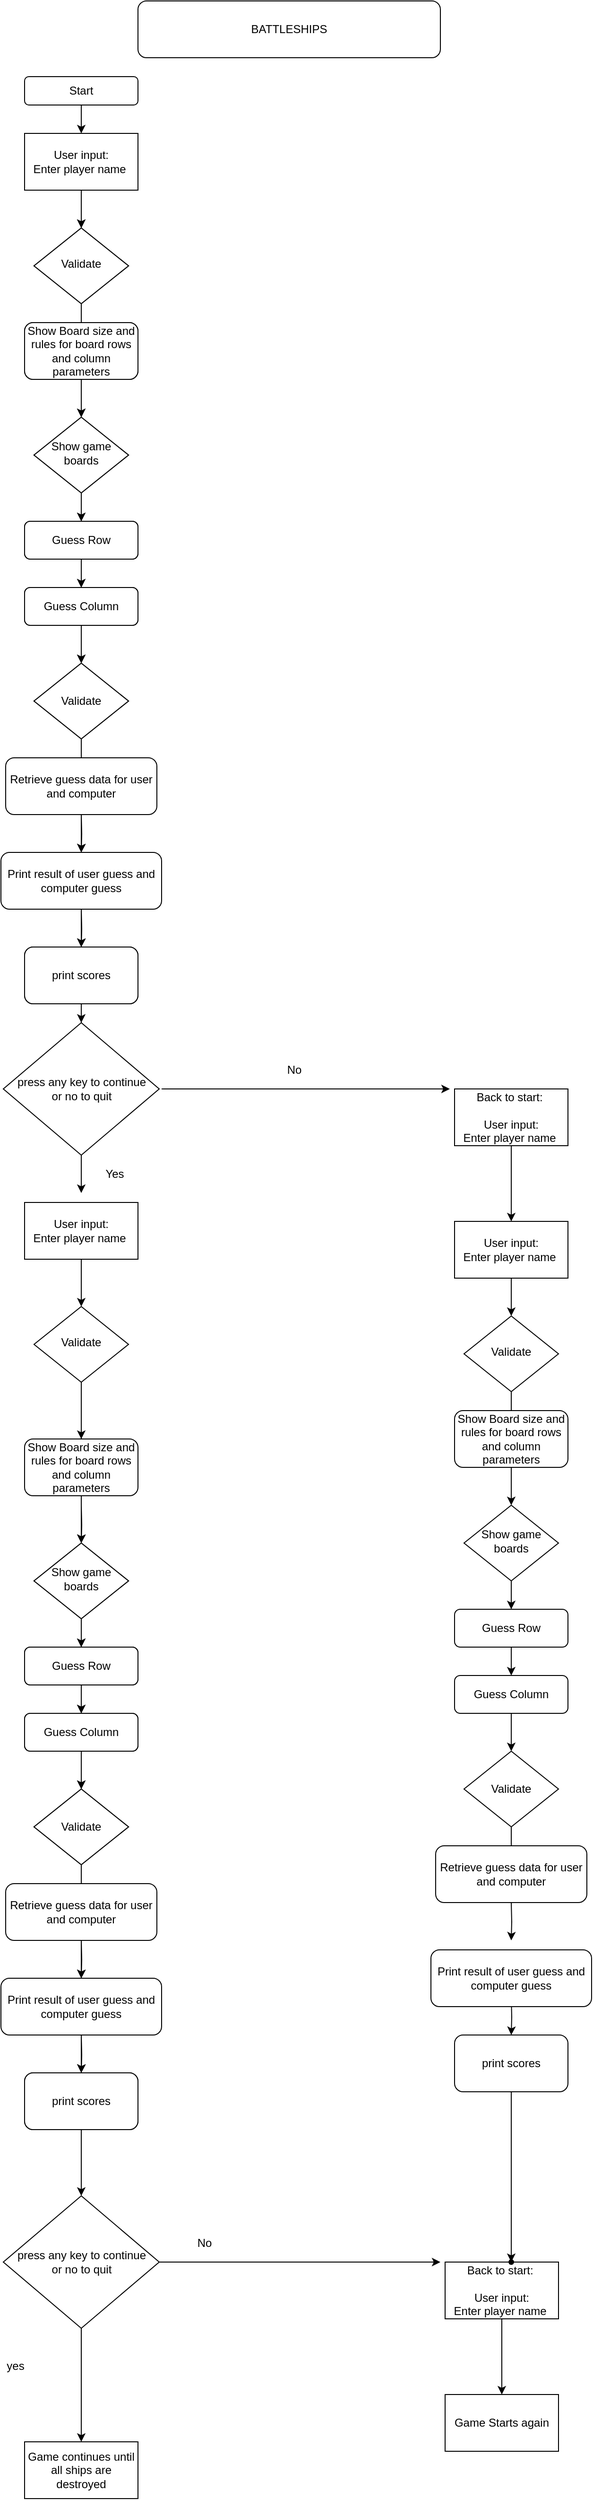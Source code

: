 <mxfile version="15.8.2" type="github">
  <diagram id="C5RBs43oDa-KdzZeNtuy" name="Page-1">
    <mxGraphModel dx="1086" dy="460" grid="1" gridSize="10" guides="1" tooltips="1" connect="1" arrows="1" fold="1" page="1" pageScale="1" pageWidth="827" pageHeight="1169" math="0" shadow="0">
      <root>
        <mxCell id="WIyWlLk6GJQsqaUBKTNV-0" />
        <mxCell id="WIyWlLk6GJQsqaUBKTNV-1" parent="WIyWlLk6GJQsqaUBKTNV-0" />
        <mxCell id="R8ws0Zac1b6Tz0N1zMyR-2" value="" style="edgeStyle=orthogonalEdgeStyle;rounded=0;orthogonalLoop=1;jettySize=auto;html=1;" parent="WIyWlLk6GJQsqaUBKTNV-1" source="WIyWlLk6GJQsqaUBKTNV-3" target="R8ws0Zac1b6Tz0N1zMyR-1" edge="1">
          <mxGeometry relative="1" as="geometry" />
        </mxCell>
        <mxCell id="WIyWlLk6GJQsqaUBKTNV-3" value="Start" style="rounded=1;whiteSpace=wrap;html=1;fontSize=12;glass=0;strokeWidth=1;shadow=0;" parent="WIyWlLk6GJQsqaUBKTNV-1" vertex="1">
          <mxGeometry x="160" y="80" width="120" height="30" as="geometry" />
        </mxCell>
        <mxCell id="WIyWlLk6GJQsqaUBKTNV-6" value="Validate" style="rhombus;whiteSpace=wrap;html=1;shadow=0;fontFamily=Helvetica;fontSize=12;align=center;strokeWidth=1;spacing=6;spacingTop=-4;" parent="WIyWlLk6GJQsqaUBKTNV-1" vertex="1">
          <mxGeometry x="170" y="240" width="100" height="80" as="geometry" />
        </mxCell>
        <mxCell id="R8ws0Zac1b6Tz0N1zMyR-4" value="" style="edgeStyle=orthogonalEdgeStyle;rounded=0;orthogonalLoop=1;jettySize=auto;html=1;" parent="WIyWlLk6GJQsqaUBKTNV-1" source="WIyWlLk6GJQsqaUBKTNV-10" target="WIyWlLk6GJQsqaUBKTNV-11" edge="1">
          <mxGeometry relative="1" as="geometry" />
        </mxCell>
        <mxCell id="WIyWlLk6GJQsqaUBKTNV-10" value="Show game boards" style="rhombus;whiteSpace=wrap;html=1;shadow=0;fontFamily=Helvetica;fontSize=12;align=center;strokeWidth=1;spacing=6;spacingTop=-4;" parent="WIyWlLk6GJQsqaUBKTNV-1" vertex="1">
          <mxGeometry x="170" y="440" width="100" height="80" as="geometry" />
        </mxCell>
        <mxCell id="R8ws0Zac1b6Tz0N1zMyR-6" value="" style="edgeStyle=orthogonalEdgeStyle;rounded=0;orthogonalLoop=1;jettySize=auto;html=1;" parent="WIyWlLk6GJQsqaUBKTNV-1" source="WIyWlLk6GJQsqaUBKTNV-11" target="R8ws0Zac1b6Tz0N1zMyR-5" edge="1">
          <mxGeometry relative="1" as="geometry" />
        </mxCell>
        <mxCell id="WIyWlLk6GJQsqaUBKTNV-11" value="Guess Row" style="rounded=1;whiteSpace=wrap;html=1;fontSize=12;glass=0;strokeWidth=1;shadow=0;" parent="WIyWlLk6GJQsqaUBKTNV-1" vertex="1">
          <mxGeometry x="160" y="550" width="120" height="40" as="geometry" />
        </mxCell>
        <mxCell id="R8ws0Zac1b6Tz0N1zMyR-3" value="" style="edgeStyle=orthogonalEdgeStyle;rounded=0;orthogonalLoop=1;jettySize=auto;html=1;" parent="WIyWlLk6GJQsqaUBKTNV-1" source="R8ws0Zac1b6Tz0N1zMyR-1" target="WIyWlLk6GJQsqaUBKTNV-6" edge="1">
          <mxGeometry relative="1" as="geometry" />
        </mxCell>
        <mxCell id="R8ws0Zac1b6Tz0N1zMyR-1" value="User input:&lt;br&gt;Enter player name&amp;nbsp;" style="rounded=0;whiteSpace=wrap;html=1;" parent="WIyWlLk6GJQsqaUBKTNV-1" vertex="1">
          <mxGeometry x="160" y="140" width="120" height="60" as="geometry" />
        </mxCell>
        <mxCell id="R8ws0Zac1b6Tz0N1zMyR-9" value="" style="edgeStyle=orthogonalEdgeStyle;rounded=0;orthogonalLoop=1;jettySize=auto;html=1;" parent="WIyWlLk6GJQsqaUBKTNV-1" source="R8ws0Zac1b6Tz0N1zMyR-5" edge="1">
          <mxGeometry relative="1" as="geometry">
            <mxPoint x="220" y="700" as="targetPoint" />
          </mxGeometry>
        </mxCell>
        <mxCell id="R8ws0Zac1b6Tz0N1zMyR-5" value="Guess Column" style="rounded=1;whiteSpace=wrap;html=1;" parent="WIyWlLk6GJQsqaUBKTNV-1" vertex="1">
          <mxGeometry x="160" y="620" width="120" height="40" as="geometry" />
        </mxCell>
        <mxCell id="R8ws0Zac1b6Tz0N1zMyR-33" value="" style="edgeStyle=orthogonalEdgeStyle;rounded=0;orthogonalLoop=1;jettySize=auto;html=1;" parent="WIyWlLk6GJQsqaUBKTNV-1" source="R8ws0Zac1b6Tz0N1zMyR-10" target="WIyWlLk6GJQsqaUBKTNV-10" edge="1">
          <mxGeometry relative="1" as="geometry" />
        </mxCell>
        <mxCell id="R8ws0Zac1b6Tz0N1zMyR-10" value="Show Board size and rules for board rows and column parameters" style="rounded=1;whiteSpace=wrap;html=1;" parent="WIyWlLk6GJQsqaUBKTNV-1" vertex="1">
          <mxGeometry x="160" y="340" width="120" height="60" as="geometry" />
        </mxCell>
        <mxCell id="R8ws0Zac1b6Tz0N1zMyR-11" value="" style="rounded=0;html=1;jettySize=auto;orthogonalLoop=1;fontSize=11;endArrow=none;endFill=0;endSize=8;strokeWidth=1;shadow=0;labelBackgroundColor=none;edgeStyle=orthogonalEdgeStyle;" parent="WIyWlLk6GJQsqaUBKTNV-1" source="WIyWlLk6GJQsqaUBKTNV-6" target="R8ws0Zac1b6Tz0N1zMyR-10" edge="1">
          <mxGeometry x="-0.2" y="40" relative="1" as="geometry">
            <mxPoint as="offset" />
            <mxPoint x="220" y="320" as="sourcePoint" />
            <mxPoint x="220" y="400" as="targetPoint" />
          </mxGeometry>
        </mxCell>
        <mxCell id="R8ws0Zac1b6Tz0N1zMyR-15" value="" style="edgeStyle=orthogonalEdgeStyle;rounded=0;orthogonalLoop=1;jettySize=auto;html=1;startArrow=none;" parent="WIyWlLk6GJQsqaUBKTNV-1" source="R8ws0Zac1b6Tz0N1zMyR-16" target="R8ws0Zac1b6Tz0N1zMyR-13" edge="1">
          <mxGeometry relative="1" as="geometry" />
        </mxCell>
        <mxCell id="R8ws0Zac1b6Tz0N1zMyR-12" value="Validate" style="rhombus;whiteSpace=wrap;html=1;" parent="WIyWlLk6GJQsqaUBKTNV-1" vertex="1">
          <mxGeometry x="170" y="700" width="100" height="80" as="geometry" />
        </mxCell>
        <mxCell id="R8ws0Zac1b6Tz0N1zMyR-20" value="" style="edgeStyle=orthogonalEdgeStyle;rounded=0;orthogonalLoop=1;jettySize=auto;html=1;" parent="WIyWlLk6GJQsqaUBKTNV-1" source="R8ws0Zac1b6Tz0N1zMyR-13" target="R8ws0Zac1b6Tz0N1zMyR-19" edge="1">
          <mxGeometry relative="1" as="geometry" />
        </mxCell>
        <mxCell id="R8ws0Zac1b6Tz0N1zMyR-13" value="Print result of user guess and computer guess" style="rounded=1;whiteSpace=wrap;html=1;" parent="WIyWlLk6GJQsqaUBKTNV-1" vertex="1">
          <mxGeometry x="135" y="900" width="170" height="60" as="geometry" />
        </mxCell>
        <mxCell id="R8ws0Zac1b6Tz0N1zMyR-16" value="Retrieve guess data for user and computer" style="rounded=1;whiteSpace=wrap;html=1;" parent="WIyWlLk6GJQsqaUBKTNV-1" vertex="1">
          <mxGeometry x="140" y="800" width="160" height="60" as="geometry" />
        </mxCell>
        <mxCell id="R8ws0Zac1b6Tz0N1zMyR-18" value="" style="edgeStyle=orthogonalEdgeStyle;rounded=0;orthogonalLoop=1;jettySize=auto;html=1;endArrow=none;" parent="WIyWlLk6GJQsqaUBKTNV-1" source="R8ws0Zac1b6Tz0N1zMyR-12" target="R8ws0Zac1b6Tz0N1zMyR-16" edge="1">
          <mxGeometry relative="1" as="geometry">
            <mxPoint x="220" y="780" as="sourcePoint" />
            <mxPoint x="220" y="940" as="targetPoint" />
          </mxGeometry>
        </mxCell>
        <mxCell id="R8ws0Zac1b6Tz0N1zMyR-22" value="" style="edgeStyle=orthogonalEdgeStyle;rounded=0;orthogonalLoop=1;jettySize=auto;html=1;" parent="WIyWlLk6GJQsqaUBKTNV-1" source="R8ws0Zac1b6Tz0N1zMyR-19" target="R8ws0Zac1b6Tz0N1zMyR-21" edge="1">
          <mxGeometry relative="1" as="geometry" />
        </mxCell>
        <mxCell id="R8ws0Zac1b6Tz0N1zMyR-19" value="print scores" style="rounded=1;whiteSpace=wrap;html=1;" parent="WIyWlLk6GJQsqaUBKTNV-1" vertex="1">
          <mxGeometry x="160" y="1000" width="120" height="60" as="geometry" />
        </mxCell>
        <mxCell id="R8ws0Zac1b6Tz0N1zMyR-25" value="" style="edgeStyle=orthogonalEdgeStyle;rounded=0;orthogonalLoop=1;jettySize=auto;html=1;" parent="WIyWlLk6GJQsqaUBKTNV-1" source="R8ws0Zac1b6Tz0N1zMyR-21" edge="1">
          <mxGeometry relative="1" as="geometry">
            <mxPoint x="220" y="1260" as="targetPoint" />
          </mxGeometry>
        </mxCell>
        <mxCell id="R8ws0Zac1b6Tz0N1zMyR-21" value="press any key to continue &lt;br&gt;or no to quit" style="rhombus;whiteSpace=wrap;html=1;" parent="WIyWlLk6GJQsqaUBKTNV-1" vertex="1">
          <mxGeometry x="137.5" y="1080" width="165" height="140" as="geometry" />
        </mxCell>
        <mxCell id="R8ws0Zac1b6Tz0N1zMyR-26" value="Yes" style="text;html=1;align=center;verticalAlign=middle;resizable=0;points=[];autosize=1;strokeColor=none;fillColor=none;" parent="WIyWlLk6GJQsqaUBKTNV-1" vertex="1">
          <mxGeometry x="240" y="1230" width="30" height="20" as="geometry" />
        </mxCell>
        <mxCell id="R8ws0Zac1b6Tz0N1zMyR-27" value="No" style="text;html=1;align=center;verticalAlign=middle;resizable=0;points=[];autosize=1;strokeColor=none;fillColor=none;rotation=0;" parent="WIyWlLk6GJQsqaUBKTNV-1" vertex="1">
          <mxGeometry x="430" y="1120" width="30" height="20" as="geometry" />
        </mxCell>
        <mxCell id="R8ws0Zac1b6Tz0N1zMyR-28" value="User input:&lt;br&gt;Enter player name&amp;nbsp;" style="rounded=0;whiteSpace=wrap;html=1;" parent="WIyWlLk6GJQsqaUBKTNV-1" vertex="1">
          <mxGeometry x="160" y="140" width="120" height="60" as="geometry" />
        </mxCell>
        <mxCell id="R8ws0Zac1b6Tz0N1zMyR-35" value="" style="edgeStyle=orthogonalEdgeStyle;rounded=0;orthogonalLoop=1;jettySize=auto;html=1;" parent="WIyWlLk6GJQsqaUBKTNV-1" source="R8ws0Zac1b6Tz0N1zMyR-32" edge="1">
          <mxGeometry relative="1" as="geometry">
            <mxPoint x="675" y="1290" as="targetPoint" />
          </mxGeometry>
        </mxCell>
        <mxCell id="R8ws0Zac1b6Tz0N1zMyR-32" value="Back to start:&amp;nbsp;&lt;br&gt;&lt;br&gt;User input:&lt;br&gt;Enter player name&amp;nbsp;" style="rounded=0;whiteSpace=wrap;html=1;" parent="WIyWlLk6GJQsqaUBKTNV-1" vertex="1">
          <mxGeometry x="615" y="1150" width="120" height="60" as="geometry" />
        </mxCell>
        <mxCell id="R8ws0Zac1b6Tz0N1zMyR-36" value="Validate" style="rhombus;whiteSpace=wrap;html=1;shadow=0;fontFamily=Helvetica;fontSize=12;align=center;strokeWidth=1;spacing=6;spacingTop=-4;" parent="WIyWlLk6GJQsqaUBKTNV-1" vertex="1">
          <mxGeometry x="170" y="240" width="100" height="80" as="geometry" />
        </mxCell>
        <mxCell id="R8ws0Zac1b6Tz0N1zMyR-37" value="" style="edgeStyle=orthogonalEdgeStyle;rounded=0;orthogonalLoop=1;jettySize=auto;html=1;" parent="WIyWlLk6GJQsqaUBKTNV-1" source="R8ws0Zac1b6Tz0N1zMyR-38" target="R8ws0Zac1b6Tz0N1zMyR-40" edge="1">
          <mxGeometry relative="1" as="geometry" />
        </mxCell>
        <mxCell id="R8ws0Zac1b6Tz0N1zMyR-38" value="Show game boards" style="rhombus;whiteSpace=wrap;html=1;shadow=0;fontFamily=Helvetica;fontSize=12;align=center;strokeWidth=1;spacing=6;spacingTop=-4;" parent="WIyWlLk6GJQsqaUBKTNV-1" vertex="1">
          <mxGeometry x="170" y="440" width="100" height="80" as="geometry" />
        </mxCell>
        <mxCell id="R8ws0Zac1b6Tz0N1zMyR-39" value="" style="edgeStyle=orthogonalEdgeStyle;rounded=0;orthogonalLoop=1;jettySize=auto;html=1;" parent="WIyWlLk6GJQsqaUBKTNV-1" source="R8ws0Zac1b6Tz0N1zMyR-40" target="R8ws0Zac1b6Tz0N1zMyR-44" edge="1">
          <mxGeometry relative="1" as="geometry" />
        </mxCell>
        <mxCell id="R8ws0Zac1b6Tz0N1zMyR-40" value="Guess Row" style="rounded=1;whiteSpace=wrap;html=1;fontSize=12;glass=0;strokeWidth=1;shadow=0;" parent="WIyWlLk6GJQsqaUBKTNV-1" vertex="1">
          <mxGeometry x="160" y="550" width="120" height="40" as="geometry" />
        </mxCell>
        <mxCell id="R8ws0Zac1b6Tz0N1zMyR-41" value="" style="edgeStyle=orthogonalEdgeStyle;rounded=0;orthogonalLoop=1;jettySize=auto;html=1;" parent="WIyWlLk6GJQsqaUBKTNV-1" source="R8ws0Zac1b6Tz0N1zMyR-42" target="R8ws0Zac1b6Tz0N1zMyR-36" edge="1">
          <mxGeometry relative="1" as="geometry" />
        </mxCell>
        <mxCell id="R8ws0Zac1b6Tz0N1zMyR-42" value="User input:&lt;br&gt;Enter player name&amp;nbsp;" style="rounded=0;whiteSpace=wrap;html=1;" parent="WIyWlLk6GJQsqaUBKTNV-1" vertex="1">
          <mxGeometry x="160" y="140" width="120" height="60" as="geometry" />
        </mxCell>
        <mxCell id="R8ws0Zac1b6Tz0N1zMyR-43" value="" style="edgeStyle=orthogonalEdgeStyle;rounded=0;orthogonalLoop=1;jettySize=auto;html=1;" parent="WIyWlLk6GJQsqaUBKTNV-1" source="R8ws0Zac1b6Tz0N1zMyR-44" edge="1">
          <mxGeometry relative="1" as="geometry">
            <mxPoint x="220" y="700" as="targetPoint" />
          </mxGeometry>
        </mxCell>
        <mxCell id="R8ws0Zac1b6Tz0N1zMyR-44" value="Guess Column" style="rounded=1;whiteSpace=wrap;html=1;" parent="WIyWlLk6GJQsqaUBKTNV-1" vertex="1">
          <mxGeometry x="160" y="620" width="120" height="40" as="geometry" />
        </mxCell>
        <mxCell id="R8ws0Zac1b6Tz0N1zMyR-45" value="" style="edgeStyle=orthogonalEdgeStyle;rounded=0;orthogonalLoop=1;jettySize=auto;html=1;" parent="WIyWlLk6GJQsqaUBKTNV-1" source="R8ws0Zac1b6Tz0N1zMyR-46" target="R8ws0Zac1b6Tz0N1zMyR-38" edge="1">
          <mxGeometry relative="1" as="geometry" />
        </mxCell>
        <mxCell id="R8ws0Zac1b6Tz0N1zMyR-46" value="Show Board size and rules for board rows and column parameters" style="rounded=1;whiteSpace=wrap;html=1;" parent="WIyWlLk6GJQsqaUBKTNV-1" vertex="1">
          <mxGeometry x="160" y="340" width="120" height="60" as="geometry" />
        </mxCell>
        <mxCell id="R8ws0Zac1b6Tz0N1zMyR-47" value="" style="rounded=0;html=1;jettySize=auto;orthogonalLoop=1;fontSize=11;endArrow=none;endFill=0;endSize=8;strokeWidth=1;shadow=0;labelBackgroundColor=none;edgeStyle=orthogonalEdgeStyle;" parent="WIyWlLk6GJQsqaUBKTNV-1" source="R8ws0Zac1b6Tz0N1zMyR-36" target="R8ws0Zac1b6Tz0N1zMyR-46" edge="1">
          <mxGeometry x="-0.2" y="40" relative="1" as="geometry">
            <mxPoint as="offset" />
            <mxPoint x="220" y="320" as="sourcePoint" />
            <mxPoint x="220" y="400" as="targetPoint" />
          </mxGeometry>
        </mxCell>
        <mxCell id="R8ws0Zac1b6Tz0N1zMyR-48" value="" style="edgeStyle=orthogonalEdgeStyle;rounded=0;orthogonalLoop=1;jettySize=auto;html=1;startArrow=none;" parent="WIyWlLk6GJQsqaUBKTNV-1" edge="1">
          <mxGeometry relative="1" as="geometry">
            <mxPoint x="220" y="860" as="sourcePoint" />
            <mxPoint x="220" y="900" as="targetPoint" />
          </mxGeometry>
        </mxCell>
        <mxCell id="R8ws0Zac1b6Tz0N1zMyR-49" value="Validate" style="rhombus;whiteSpace=wrap;html=1;" parent="WIyWlLk6GJQsqaUBKTNV-1" vertex="1">
          <mxGeometry x="170" y="700" width="100" height="80" as="geometry" />
        </mxCell>
        <mxCell id="R8ws0Zac1b6Tz0N1zMyR-50" value="" style="edgeStyle=orthogonalEdgeStyle;rounded=0;orthogonalLoop=1;jettySize=auto;html=1;" parent="WIyWlLk6GJQsqaUBKTNV-1" target="R8ws0Zac1b6Tz0N1zMyR-52" edge="1">
          <mxGeometry relative="1" as="geometry">
            <mxPoint x="220" y="960" as="sourcePoint" />
          </mxGeometry>
        </mxCell>
        <mxCell id="R8ws0Zac1b6Tz0N1zMyR-51" value="" style="edgeStyle=orthogonalEdgeStyle;rounded=0;orthogonalLoop=1;jettySize=auto;html=1;endArrow=none;" parent="WIyWlLk6GJQsqaUBKTNV-1" source="R8ws0Zac1b6Tz0N1zMyR-49" edge="1">
          <mxGeometry relative="1" as="geometry">
            <mxPoint x="220" y="780" as="sourcePoint" />
            <mxPoint x="220" y="800" as="targetPoint" />
          </mxGeometry>
        </mxCell>
        <mxCell id="R8ws0Zac1b6Tz0N1zMyR-52" value="print scores" style="rounded=1;whiteSpace=wrap;html=1;" parent="WIyWlLk6GJQsqaUBKTNV-1" vertex="1">
          <mxGeometry x="160" y="1000" width="120" height="60" as="geometry" />
        </mxCell>
        <mxCell id="R8ws0Zac1b6Tz0N1zMyR-53" value="User input:&lt;br&gt;Enter player name&amp;nbsp;" style="rounded=0;whiteSpace=wrap;html=1;" parent="WIyWlLk6GJQsqaUBKTNV-1" vertex="1">
          <mxGeometry x="160" y="140" width="120" height="60" as="geometry" />
        </mxCell>
        <mxCell id="R8ws0Zac1b6Tz0N1zMyR-112" value="Validate" style="rhombus;whiteSpace=wrap;html=1;shadow=0;fontFamily=Helvetica;fontSize=12;align=center;strokeWidth=1;spacing=6;spacingTop=-4;" parent="WIyWlLk6GJQsqaUBKTNV-1" vertex="1">
          <mxGeometry x="625" y="1390" width="100" height="80" as="geometry" />
        </mxCell>
        <mxCell id="R8ws0Zac1b6Tz0N1zMyR-113" value="" style="edgeStyle=orthogonalEdgeStyle;rounded=0;orthogonalLoop=1;jettySize=auto;html=1;" parent="WIyWlLk6GJQsqaUBKTNV-1" source="R8ws0Zac1b6Tz0N1zMyR-114" target="R8ws0Zac1b6Tz0N1zMyR-116" edge="1">
          <mxGeometry relative="1" as="geometry" />
        </mxCell>
        <mxCell id="R8ws0Zac1b6Tz0N1zMyR-114" value="Show game boards" style="rhombus;whiteSpace=wrap;html=1;shadow=0;fontFamily=Helvetica;fontSize=12;align=center;strokeWidth=1;spacing=6;spacingTop=-4;" parent="WIyWlLk6GJQsqaUBKTNV-1" vertex="1">
          <mxGeometry x="625" y="1590" width="100" height="80" as="geometry" />
        </mxCell>
        <mxCell id="R8ws0Zac1b6Tz0N1zMyR-115" value="" style="edgeStyle=orthogonalEdgeStyle;rounded=0;orthogonalLoop=1;jettySize=auto;html=1;" parent="WIyWlLk6GJQsqaUBKTNV-1" source="R8ws0Zac1b6Tz0N1zMyR-116" target="R8ws0Zac1b6Tz0N1zMyR-120" edge="1">
          <mxGeometry relative="1" as="geometry" />
        </mxCell>
        <mxCell id="R8ws0Zac1b6Tz0N1zMyR-116" value="Guess Row" style="rounded=1;whiteSpace=wrap;html=1;fontSize=12;glass=0;strokeWidth=1;shadow=0;" parent="WIyWlLk6GJQsqaUBKTNV-1" vertex="1">
          <mxGeometry x="615" y="1700" width="120" height="40" as="geometry" />
        </mxCell>
        <mxCell id="R8ws0Zac1b6Tz0N1zMyR-117" value="" style="edgeStyle=orthogonalEdgeStyle;rounded=0;orthogonalLoop=1;jettySize=auto;html=1;" parent="WIyWlLk6GJQsqaUBKTNV-1" source="R8ws0Zac1b6Tz0N1zMyR-118" target="R8ws0Zac1b6Tz0N1zMyR-112" edge="1">
          <mxGeometry relative="1" as="geometry" />
        </mxCell>
        <mxCell id="R8ws0Zac1b6Tz0N1zMyR-118" value="User input:&lt;br&gt;Enter player name&amp;nbsp;" style="rounded=0;whiteSpace=wrap;html=1;" parent="WIyWlLk6GJQsqaUBKTNV-1" vertex="1">
          <mxGeometry x="615" y="1290" width="120" height="60" as="geometry" />
        </mxCell>
        <mxCell id="R8ws0Zac1b6Tz0N1zMyR-119" value="" style="edgeStyle=orthogonalEdgeStyle;rounded=0;orthogonalLoop=1;jettySize=auto;html=1;" parent="WIyWlLk6GJQsqaUBKTNV-1" source="R8ws0Zac1b6Tz0N1zMyR-120" edge="1">
          <mxGeometry relative="1" as="geometry">
            <mxPoint x="675" y="1850" as="targetPoint" />
          </mxGeometry>
        </mxCell>
        <mxCell id="R8ws0Zac1b6Tz0N1zMyR-120" value="Guess Column" style="rounded=1;whiteSpace=wrap;html=1;" parent="WIyWlLk6GJQsqaUBKTNV-1" vertex="1">
          <mxGeometry x="615" y="1770" width="120" height="40" as="geometry" />
        </mxCell>
        <mxCell id="R8ws0Zac1b6Tz0N1zMyR-121" value="" style="edgeStyle=orthogonalEdgeStyle;rounded=0;orthogonalLoop=1;jettySize=auto;html=1;" parent="WIyWlLk6GJQsqaUBKTNV-1" source="R8ws0Zac1b6Tz0N1zMyR-122" target="R8ws0Zac1b6Tz0N1zMyR-114" edge="1">
          <mxGeometry relative="1" as="geometry" />
        </mxCell>
        <mxCell id="R8ws0Zac1b6Tz0N1zMyR-122" value="Show Board size and rules for board rows and column parameters" style="rounded=1;whiteSpace=wrap;html=1;" parent="WIyWlLk6GJQsqaUBKTNV-1" vertex="1">
          <mxGeometry x="615" y="1490" width="120" height="60" as="geometry" />
        </mxCell>
        <mxCell id="R8ws0Zac1b6Tz0N1zMyR-123" value="" style="rounded=0;html=1;jettySize=auto;orthogonalLoop=1;fontSize=11;endArrow=none;endFill=0;endSize=8;strokeWidth=1;shadow=0;labelBackgroundColor=none;edgeStyle=orthogonalEdgeStyle;" parent="WIyWlLk6GJQsqaUBKTNV-1" source="R8ws0Zac1b6Tz0N1zMyR-112" target="R8ws0Zac1b6Tz0N1zMyR-122" edge="1">
          <mxGeometry x="-0.2" y="40" relative="1" as="geometry">
            <mxPoint as="offset" />
            <mxPoint x="675" y="1470" as="sourcePoint" />
            <mxPoint x="675" y="1550" as="targetPoint" />
          </mxGeometry>
        </mxCell>
        <mxCell id="R8ws0Zac1b6Tz0N1zMyR-124" value="" style="edgeStyle=orthogonalEdgeStyle;rounded=0;orthogonalLoop=1;jettySize=auto;html=1;startArrow=none;" parent="WIyWlLk6GJQsqaUBKTNV-1" edge="1">
          <mxGeometry relative="1" as="geometry">
            <mxPoint x="675" y="2010" as="sourcePoint" />
            <mxPoint x="675" y="2050" as="targetPoint" />
          </mxGeometry>
        </mxCell>
        <mxCell id="R8ws0Zac1b6Tz0N1zMyR-125" value="Validate" style="rhombus;whiteSpace=wrap;html=1;" parent="WIyWlLk6GJQsqaUBKTNV-1" vertex="1">
          <mxGeometry x="625" y="1850" width="100" height="80" as="geometry" />
        </mxCell>
        <mxCell id="R8ws0Zac1b6Tz0N1zMyR-126" value="" style="edgeStyle=orthogonalEdgeStyle;rounded=0;orthogonalLoop=1;jettySize=auto;html=1;" parent="WIyWlLk6GJQsqaUBKTNV-1" target="R8ws0Zac1b6Tz0N1zMyR-128" edge="1">
          <mxGeometry relative="1" as="geometry">
            <mxPoint x="675" y="2110" as="sourcePoint" />
          </mxGeometry>
        </mxCell>
        <mxCell id="R8ws0Zac1b6Tz0N1zMyR-127" value="" style="edgeStyle=orthogonalEdgeStyle;rounded=0;orthogonalLoop=1;jettySize=auto;html=1;endArrow=none;" parent="WIyWlLk6GJQsqaUBKTNV-1" source="R8ws0Zac1b6Tz0N1zMyR-125" edge="1">
          <mxGeometry relative="1" as="geometry">
            <mxPoint x="675" y="1930" as="sourcePoint" />
            <mxPoint x="675" y="1950" as="targetPoint" />
          </mxGeometry>
        </mxCell>
        <mxCell id="wae1C45zuZ9rbvLNq5Zt-5" value="" style="edgeStyle=orthogonalEdgeStyle;rounded=0;orthogonalLoop=1;jettySize=auto;html=1;" parent="WIyWlLk6GJQsqaUBKTNV-1" source="R8ws0Zac1b6Tz0N1zMyR-128" target="wae1C45zuZ9rbvLNq5Zt-4" edge="1">
          <mxGeometry relative="1" as="geometry" />
        </mxCell>
        <mxCell id="R8ws0Zac1b6Tz0N1zMyR-128" value="print scores" style="rounded=1;whiteSpace=wrap;html=1;" parent="WIyWlLk6GJQsqaUBKTNV-1" vertex="1">
          <mxGeometry x="615" y="2150" width="120" height="60" as="geometry" />
        </mxCell>
        <mxCell id="R8ws0Zac1b6Tz0N1zMyR-129" value="User input:&lt;br&gt;Enter player name&amp;nbsp;" style="rounded=0;whiteSpace=wrap;html=1;" parent="WIyWlLk6GJQsqaUBKTNV-1" vertex="1">
          <mxGeometry x="615" y="1290" width="120" height="60" as="geometry" />
        </mxCell>
        <mxCell id="R8ws0Zac1b6Tz0N1zMyR-169" value="Retrieve guess data for user and computer" style="rounded=1;whiteSpace=wrap;html=1;" parent="WIyWlLk6GJQsqaUBKTNV-1" vertex="1">
          <mxGeometry x="595" y="1950" width="160" height="60" as="geometry" />
        </mxCell>
        <mxCell id="R8ws0Zac1b6Tz0N1zMyR-170" value="Print result of user guess and computer guess" style="rounded=1;whiteSpace=wrap;html=1;" parent="WIyWlLk6GJQsqaUBKTNV-1" vertex="1">
          <mxGeometry x="590" y="2060" width="170" height="60" as="geometry" />
        </mxCell>
        <mxCell id="R8ws0Zac1b6Tz0N1zMyR-172" value="" style="edgeStyle=orthogonalEdgeStyle;rounded=0;orthogonalLoop=1;jettySize=auto;html=1;" parent="WIyWlLk6GJQsqaUBKTNV-1" source="R8ws0Zac1b6Tz0N1zMyR-173" target="R8ws0Zac1b6Tz0N1zMyR-175" edge="1">
          <mxGeometry relative="1" as="geometry" />
        </mxCell>
        <mxCell id="R8ws0Zac1b6Tz0N1zMyR-173" value="Show game boards" style="rhombus;whiteSpace=wrap;html=1;shadow=0;fontFamily=Helvetica;fontSize=12;align=center;strokeWidth=1;spacing=6;spacingTop=-4;" parent="WIyWlLk6GJQsqaUBKTNV-1" vertex="1">
          <mxGeometry x="170" y="1630" width="100" height="80" as="geometry" />
        </mxCell>
        <mxCell id="R8ws0Zac1b6Tz0N1zMyR-174" value="" style="edgeStyle=orthogonalEdgeStyle;rounded=0;orthogonalLoop=1;jettySize=auto;html=1;" parent="WIyWlLk6GJQsqaUBKTNV-1" source="R8ws0Zac1b6Tz0N1zMyR-175" target="R8ws0Zac1b6Tz0N1zMyR-179" edge="1">
          <mxGeometry relative="1" as="geometry" />
        </mxCell>
        <mxCell id="R8ws0Zac1b6Tz0N1zMyR-175" value="Guess Row" style="rounded=1;whiteSpace=wrap;html=1;fontSize=12;glass=0;strokeWidth=1;shadow=0;" parent="WIyWlLk6GJQsqaUBKTNV-1" vertex="1">
          <mxGeometry x="160" y="1740" width="120" height="40" as="geometry" />
        </mxCell>
        <mxCell id="R8ws0Zac1b6Tz0N1zMyR-176" value="" style="edgeStyle=orthogonalEdgeStyle;rounded=0;orthogonalLoop=1;jettySize=auto;html=1;" parent="WIyWlLk6GJQsqaUBKTNV-1" edge="1">
          <mxGeometry relative="1" as="geometry">
            <mxPoint x="220" y="1390" as="sourcePoint" />
            <mxPoint x="220" y="1430" as="targetPoint" />
          </mxGeometry>
        </mxCell>
        <mxCell id="R8ws0Zac1b6Tz0N1zMyR-178" value="" style="edgeStyle=orthogonalEdgeStyle;rounded=0;orthogonalLoop=1;jettySize=auto;html=1;" parent="WIyWlLk6GJQsqaUBKTNV-1" source="R8ws0Zac1b6Tz0N1zMyR-179" edge="1">
          <mxGeometry relative="1" as="geometry">
            <mxPoint x="220" y="1890" as="targetPoint" />
          </mxGeometry>
        </mxCell>
        <mxCell id="R8ws0Zac1b6Tz0N1zMyR-179" value="Guess Column" style="rounded=1;whiteSpace=wrap;html=1;" parent="WIyWlLk6GJQsqaUBKTNV-1" vertex="1">
          <mxGeometry x="160" y="1810" width="120" height="40" as="geometry" />
        </mxCell>
        <mxCell id="R8ws0Zac1b6Tz0N1zMyR-180" value="" style="edgeStyle=orthogonalEdgeStyle;rounded=0;orthogonalLoop=1;jettySize=auto;html=1;" parent="WIyWlLk6GJQsqaUBKTNV-1" target="R8ws0Zac1b6Tz0N1zMyR-173" edge="1">
          <mxGeometry relative="1" as="geometry">
            <mxPoint x="220" y="1590" as="sourcePoint" />
          </mxGeometry>
        </mxCell>
        <mxCell id="R8ws0Zac1b6Tz0N1zMyR-182" value="" style="rounded=0;html=1;jettySize=auto;orthogonalLoop=1;fontSize=11;endArrow=none;endFill=0;endSize=8;strokeWidth=1;shadow=0;labelBackgroundColor=none;edgeStyle=orthogonalEdgeStyle;startArrow=none;" parent="WIyWlLk6GJQsqaUBKTNV-1" source="R8ws0Zac1b6Tz0N1zMyR-204" edge="1">
          <mxGeometry x="-0.2" y="40" relative="1" as="geometry">
            <mxPoint as="offset" />
            <mxPoint x="220" y="1510" as="sourcePoint" />
            <mxPoint x="220" y="1530" as="targetPoint" />
          </mxGeometry>
        </mxCell>
        <mxCell id="R8ws0Zac1b6Tz0N1zMyR-183" value="" style="edgeStyle=orthogonalEdgeStyle;rounded=0;orthogonalLoop=1;jettySize=auto;html=1;startArrow=none;" parent="WIyWlLk6GJQsqaUBKTNV-1" source="R8ws0Zac1b6Tz0N1zMyR-187" target="R8ws0Zac1b6Tz0N1zMyR-186" edge="1">
          <mxGeometry relative="1" as="geometry" />
        </mxCell>
        <mxCell id="R8ws0Zac1b6Tz0N1zMyR-184" value="Validate" style="rhombus;whiteSpace=wrap;html=1;" parent="WIyWlLk6GJQsqaUBKTNV-1" vertex="1">
          <mxGeometry x="170" y="1890" width="100" height="80" as="geometry" />
        </mxCell>
        <mxCell id="R8ws0Zac1b6Tz0N1zMyR-185" value="" style="edgeStyle=orthogonalEdgeStyle;rounded=0;orthogonalLoop=1;jettySize=auto;html=1;" parent="WIyWlLk6GJQsqaUBKTNV-1" source="R8ws0Zac1b6Tz0N1zMyR-186" target="R8ws0Zac1b6Tz0N1zMyR-190" edge="1">
          <mxGeometry relative="1" as="geometry" />
        </mxCell>
        <mxCell id="R8ws0Zac1b6Tz0N1zMyR-186" value="Print result of user guess and computer guess" style="rounded=1;whiteSpace=wrap;html=1;" parent="WIyWlLk6GJQsqaUBKTNV-1" vertex="1">
          <mxGeometry x="135" y="2090" width="170" height="60" as="geometry" />
        </mxCell>
        <mxCell id="R8ws0Zac1b6Tz0N1zMyR-187" value="Retrieve guess data for user and computer" style="rounded=1;whiteSpace=wrap;html=1;" parent="WIyWlLk6GJQsqaUBKTNV-1" vertex="1">
          <mxGeometry x="140" y="1990" width="160" height="60" as="geometry" />
        </mxCell>
        <mxCell id="R8ws0Zac1b6Tz0N1zMyR-188" value="" style="edgeStyle=orthogonalEdgeStyle;rounded=0;orthogonalLoop=1;jettySize=auto;html=1;endArrow=none;" parent="WIyWlLk6GJQsqaUBKTNV-1" source="R8ws0Zac1b6Tz0N1zMyR-184" target="R8ws0Zac1b6Tz0N1zMyR-187" edge="1">
          <mxGeometry relative="1" as="geometry">
            <mxPoint x="220" y="1970" as="sourcePoint" />
            <mxPoint x="220" y="2130" as="targetPoint" />
          </mxGeometry>
        </mxCell>
        <mxCell id="R8ws0Zac1b6Tz0N1zMyR-189" value="" style="edgeStyle=orthogonalEdgeStyle;rounded=0;orthogonalLoop=1;jettySize=auto;html=1;" parent="WIyWlLk6GJQsqaUBKTNV-1" source="R8ws0Zac1b6Tz0N1zMyR-190" target="R8ws0Zac1b6Tz0N1zMyR-191" edge="1">
          <mxGeometry relative="1" as="geometry" />
        </mxCell>
        <mxCell id="R8ws0Zac1b6Tz0N1zMyR-190" value="print scores" style="rounded=1;whiteSpace=wrap;html=1;" parent="WIyWlLk6GJQsqaUBKTNV-1" vertex="1">
          <mxGeometry x="160" y="2190" width="120" height="60" as="geometry" />
        </mxCell>
        <mxCell id="R8ws0Zac1b6Tz0N1zMyR-216" value="" style="edgeStyle=orthogonalEdgeStyle;rounded=0;orthogonalLoop=1;jettySize=auto;html=1;" parent="WIyWlLk6GJQsqaUBKTNV-1" source="R8ws0Zac1b6Tz0N1zMyR-191" edge="1">
          <mxGeometry relative="1" as="geometry">
            <mxPoint x="600" y="2390" as="targetPoint" />
          </mxGeometry>
        </mxCell>
        <mxCell id="R8ws0Zac1b6Tz0N1zMyR-219" value="" style="edgeStyle=orthogonalEdgeStyle;rounded=0;orthogonalLoop=1;jettySize=auto;html=1;" parent="WIyWlLk6GJQsqaUBKTNV-1" source="R8ws0Zac1b6Tz0N1zMyR-191" target="R8ws0Zac1b6Tz0N1zMyR-218" edge="1">
          <mxGeometry relative="1" as="geometry" />
        </mxCell>
        <mxCell id="R8ws0Zac1b6Tz0N1zMyR-191" value="press any key to continue &lt;br&gt;or no to quit" style="rhombus;whiteSpace=wrap;html=1;" parent="WIyWlLk6GJQsqaUBKTNV-1" vertex="1">
          <mxGeometry x="137.5" y="2320" width="165" height="140" as="geometry" />
        </mxCell>
        <mxCell id="R8ws0Zac1b6Tz0N1zMyR-214" value="" style="edgeStyle=orthogonalEdgeStyle;rounded=0;orthogonalLoop=1;jettySize=auto;html=1;" parent="WIyWlLk6GJQsqaUBKTNV-1" source="R8ws0Zac1b6Tz0N1zMyR-194" target="R8ws0Zac1b6Tz0N1zMyR-204" edge="1">
          <mxGeometry relative="1" as="geometry" />
        </mxCell>
        <mxCell id="R8ws0Zac1b6Tz0N1zMyR-194" value="Validate" style="rhombus;whiteSpace=wrap;html=1;shadow=0;fontFamily=Helvetica;fontSize=12;align=center;strokeWidth=1;spacing=6;spacingTop=-4;" parent="WIyWlLk6GJQsqaUBKTNV-1" vertex="1">
          <mxGeometry x="170" y="1380" width="100" height="80" as="geometry" />
        </mxCell>
        <mxCell id="R8ws0Zac1b6Tz0N1zMyR-195" value="" style="edgeStyle=orthogonalEdgeStyle;rounded=0;orthogonalLoop=1;jettySize=auto;html=1;" parent="WIyWlLk6GJQsqaUBKTNV-1" source="R8ws0Zac1b6Tz0N1zMyR-196" target="R8ws0Zac1b6Tz0N1zMyR-198" edge="1">
          <mxGeometry relative="1" as="geometry" />
        </mxCell>
        <mxCell id="R8ws0Zac1b6Tz0N1zMyR-196" value="Show game boards" style="rhombus;whiteSpace=wrap;html=1;shadow=0;fontFamily=Helvetica;fontSize=12;align=center;strokeWidth=1;spacing=6;spacingTop=-4;" parent="WIyWlLk6GJQsqaUBKTNV-1" vertex="1">
          <mxGeometry x="170" y="1630" width="100" height="80" as="geometry" />
        </mxCell>
        <mxCell id="R8ws0Zac1b6Tz0N1zMyR-197" value="" style="edgeStyle=orthogonalEdgeStyle;rounded=0;orthogonalLoop=1;jettySize=auto;html=1;" parent="WIyWlLk6GJQsqaUBKTNV-1" source="R8ws0Zac1b6Tz0N1zMyR-198" target="R8ws0Zac1b6Tz0N1zMyR-202" edge="1">
          <mxGeometry relative="1" as="geometry" />
        </mxCell>
        <mxCell id="R8ws0Zac1b6Tz0N1zMyR-198" value="Guess Row" style="rounded=1;whiteSpace=wrap;html=1;fontSize=12;glass=0;strokeWidth=1;shadow=0;" parent="WIyWlLk6GJQsqaUBKTNV-1" vertex="1">
          <mxGeometry x="160" y="1740" width="120" height="40" as="geometry" />
        </mxCell>
        <mxCell id="R8ws0Zac1b6Tz0N1zMyR-201" value="" style="edgeStyle=orthogonalEdgeStyle;rounded=0;orthogonalLoop=1;jettySize=auto;html=1;" parent="WIyWlLk6GJQsqaUBKTNV-1" source="R8ws0Zac1b6Tz0N1zMyR-202" edge="1">
          <mxGeometry relative="1" as="geometry">
            <mxPoint x="220" y="1890" as="targetPoint" />
          </mxGeometry>
        </mxCell>
        <mxCell id="R8ws0Zac1b6Tz0N1zMyR-202" value="Guess Column" style="rounded=1;whiteSpace=wrap;html=1;" parent="WIyWlLk6GJQsqaUBKTNV-1" vertex="1">
          <mxGeometry x="160" y="1810" width="120" height="40" as="geometry" />
        </mxCell>
        <mxCell id="R8ws0Zac1b6Tz0N1zMyR-203" value="" style="edgeStyle=orthogonalEdgeStyle;rounded=0;orthogonalLoop=1;jettySize=auto;html=1;" parent="WIyWlLk6GJQsqaUBKTNV-1" source="R8ws0Zac1b6Tz0N1zMyR-204" target="R8ws0Zac1b6Tz0N1zMyR-196" edge="1">
          <mxGeometry relative="1" as="geometry" />
        </mxCell>
        <mxCell id="R8ws0Zac1b6Tz0N1zMyR-205" value="" style="rounded=0;html=1;jettySize=auto;orthogonalLoop=1;fontSize=11;endArrow=none;endFill=0;endSize=8;strokeWidth=1;shadow=0;labelBackgroundColor=none;edgeStyle=orthogonalEdgeStyle;" parent="WIyWlLk6GJQsqaUBKTNV-1" source="R8ws0Zac1b6Tz0N1zMyR-194" target="R8ws0Zac1b6Tz0N1zMyR-204" edge="1">
          <mxGeometry x="-0.2" y="40" relative="1" as="geometry">
            <mxPoint as="offset" />
            <mxPoint x="220" y="1510" as="sourcePoint" />
            <mxPoint x="220" y="1590" as="targetPoint" />
          </mxGeometry>
        </mxCell>
        <mxCell id="R8ws0Zac1b6Tz0N1zMyR-206" value="" style="edgeStyle=orthogonalEdgeStyle;rounded=0;orthogonalLoop=1;jettySize=auto;html=1;startArrow=none;" parent="WIyWlLk6GJQsqaUBKTNV-1" edge="1">
          <mxGeometry relative="1" as="geometry">
            <mxPoint x="220" y="2050" as="sourcePoint" />
            <mxPoint x="220" y="2090" as="targetPoint" />
          </mxGeometry>
        </mxCell>
        <mxCell id="R8ws0Zac1b6Tz0N1zMyR-207" value="Validate" style="rhombus;whiteSpace=wrap;html=1;" parent="WIyWlLk6GJQsqaUBKTNV-1" vertex="1">
          <mxGeometry x="170" y="1890" width="100" height="80" as="geometry" />
        </mxCell>
        <mxCell id="R8ws0Zac1b6Tz0N1zMyR-208" value="" style="edgeStyle=orthogonalEdgeStyle;rounded=0;orthogonalLoop=1;jettySize=auto;html=1;" parent="WIyWlLk6GJQsqaUBKTNV-1" target="R8ws0Zac1b6Tz0N1zMyR-210" edge="1">
          <mxGeometry relative="1" as="geometry">
            <mxPoint x="220" y="2150" as="sourcePoint" />
          </mxGeometry>
        </mxCell>
        <mxCell id="R8ws0Zac1b6Tz0N1zMyR-209" value="" style="edgeStyle=orthogonalEdgeStyle;rounded=0;orthogonalLoop=1;jettySize=auto;html=1;endArrow=none;" parent="WIyWlLk6GJQsqaUBKTNV-1" source="R8ws0Zac1b6Tz0N1zMyR-207" edge="1">
          <mxGeometry relative="1" as="geometry">
            <mxPoint x="220" y="1970" as="sourcePoint" />
            <mxPoint x="220" y="1990" as="targetPoint" />
          </mxGeometry>
        </mxCell>
        <mxCell id="R8ws0Zac1b6Tz0N1zMyR-210" value="print scores" style="rounded=1;whiteSpace=wrap;html=1;" parent="WIyWlLk6GJQsqaUBKTNV-1" vertex="1">
          <mxGeometry x="160" y="2190" width="120" height="60" as="geometry" />
        </mxCell>
        <mxCell id="R8ws0Zac1b6Tz0N1zMyR-212" value="" style="edgeStyle=orthogonalEdgeStyle;rounded=0;orthogonalLoop=1;jettySize=auto;html=1;" parent="WIyWlLk6GJQsqaUBKTNV-1" source="R8ws0Zac1b6Tz0N1zMyR-211" target="R8ws0Zac1b6Tz0N1zMyR-194" edge="1">
          <mxGeometry relative="1" as="geometry" />
        </mxCell>
        <mxCell id="R8ws0Zac1b6Tz0N1zMyR-211" value="User input:&lt;br&gt;Enter player name&amp;nbsp;" style="rounded=0;whiteSpace=wrap;html=1;" parent="WIyWlLk6GJQsqaUBKTNV-1" vertex="1">
          <mxGeometry x="160" y="1270" width="120" height="60" as="geometry" />
        </mxCell>
        <mxCell id="R8ws0Zac1b6Tz0N1zMyR-204" value="Show Board size and rules for board rows and column parameters" style="rounded=1;whiteSpace=wrap;html=1;" parent="WIyWlLk6GJQsqaUBKTNV-1" vertex="1">
          <mxGeometry x="160" y="1520" width="120" height="60" as="geometry" />
        </mxCell>
        <mxCell id="R8ws0Zac1b6Tz0N1zMyR-217" value="No" style="text;html=1;align=center;verticalAlign=middle;resizable=0;points=[];autosize=1;strokeColor=none;fillColor=none;" parent="WIyWlLk6GJQsqaUBKTNV-1" vertex="1">
          <mxGeometry x="335" y="2360" width="30" height="20" as="geometry" />
        </mxCell>
        <mxCell id="R8ws0Zac1b6Tz0N1zMyR-218" value="Game continues until all ships are destroyed" style="whiteSpace=wrap;html=1;" parent="WIyWlLk6GJQsqaUBKTNV-1" vertex="1">
          <mxGeometry x="160" y="2580" width="120" height="60" as="geometry" />
        </mxCell>
        <mxCell id="wae1C45zuZ9rbvLNq5Zt-1" value="" style="edgeStyle=orthogonalEdgeStyle;rounded=0;orthogonalLoop=1;jettySize=auto;html=1;" parent="WIyWlLk6GJQsqaUBKTNV-1" source="R8ws0Zac1b6Tz0N1zMyR-221" target="wae1C45zuZ9rbvLNq5Zt-0" edge="1">
          <mxGeometry relative="1" as="geometry" />
        </mxCell>
        <mxCell id="R8ws0Zac1b6Tz0N1zMyR-221" value="Back to start:&amp;nbsp;&lt;br&gt;&lt;br&gt;User input:&lt;br&gt;Enter player name&amp;nbsp;" style="rounded=0;whiteSpace=wrap;html=1;" parent="WIyWlLk6GJQsqaUBKTNV-1" vertex="1">
          <mxGeometry x="605" y="2390" width="120" height="60" as="geometry" />
        </mxCell>
        <mxCell id="wae1C45zuZ9rbvLNq5Zt-0" value="Game Starts again" style="rounded=0;whiteSpace=wrap;html=1;" parent="WIyWlLk6GJQsqaUBKTNV-1" vertex="1">
          <mxGeometry x="605" y="2530" width="120" height="60" as="geometry" />
        </mxCell>
        <mxCell id="wae1C45zuZ9rbvLNq5Zt-3" value="" style="endArrow=classic;html=1;rounded=0;" parent="WIyWlLk6GJQsqaUBKTNV-1" edge="1">
          <mxGeometry width="50" height="50" relative="1" as="geometry">
            <mxPoint x="305" y="1150" as="sourcePoint" />
            <mxPoint x="610" y="1150" as="targetPoint" />
          </mxGeometry>
        </mxCell>
        <mxCell id="wae1C45zuZ9rbvLNq5Zt-4" value="" style="shape=waypoint;size=6;pointerEvents=1;points=[];fillColor=rgba(255, 255, 255, 1);resizable=0;rotatable=0;perimeter=centerPerimeter;snapToPoint=1;rounded=1;" parent="WIyWlLk6GJQsqaUBKTNV-1" vertex="1">
          <mxGeometry x="655" y="2370" width="40" height="40" as="geometry" />
        </mxCell>
        <mxCell id="wae1C45zuZ9rbvLNq5Zt-6" value="yes" style="text;html=1;align=center;verticalAlign=middle;resizable=0;points=[];autosize=1;strokeColor=none;fillColor=none;" parent="WIyWlLk6GJQsqaUBKTNV-1" vertex="1">
          <mxGeometry x="135" y="2490" width="30" height="20" as="geometry" />
        </mxCell>
        <mxCell id="5fxGkOpCqhh_6MaEQhJv-0" value="BATTLESHIPS" style="rounded=1;whiteSpace=wrap;html=1;" vertex="1" parent="WIyWlLk6GJQsqaUBKTNV-1">
          <mxGeometry x="280" width="320" height="60" as="geometry" />
        </mxCell>
      </root>
    </mxGraphModel>
  </diagram>
</mxfile>
